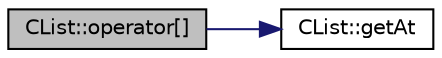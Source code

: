 digraph "CList::operator[]"
{
  edge [fontname="Helvetica",fontsize="10",labelfontname="Helvetica",labelfontsize="10"];
  node [fontname="Helvetica",fontsize="10",shape=record];
  rankdir="LR";
  Node1 [label="CList::operator[]",height=0.2,width=0.4,color="black", fillcolor="grey75", style="filled" fontcolor="black"];
  Node1 -> Node2 [color="midnightblue",fontsize="10",style="solid",fontname="Helvetica"];
  Node2 [label="CList::getAt",height=0.2,width=0.4,color="black", fillcolor="white", style="filled",URL="$df/db6/class_c_list.html#a54795f456c006f4ab3647d5abfaa806c"];
}
